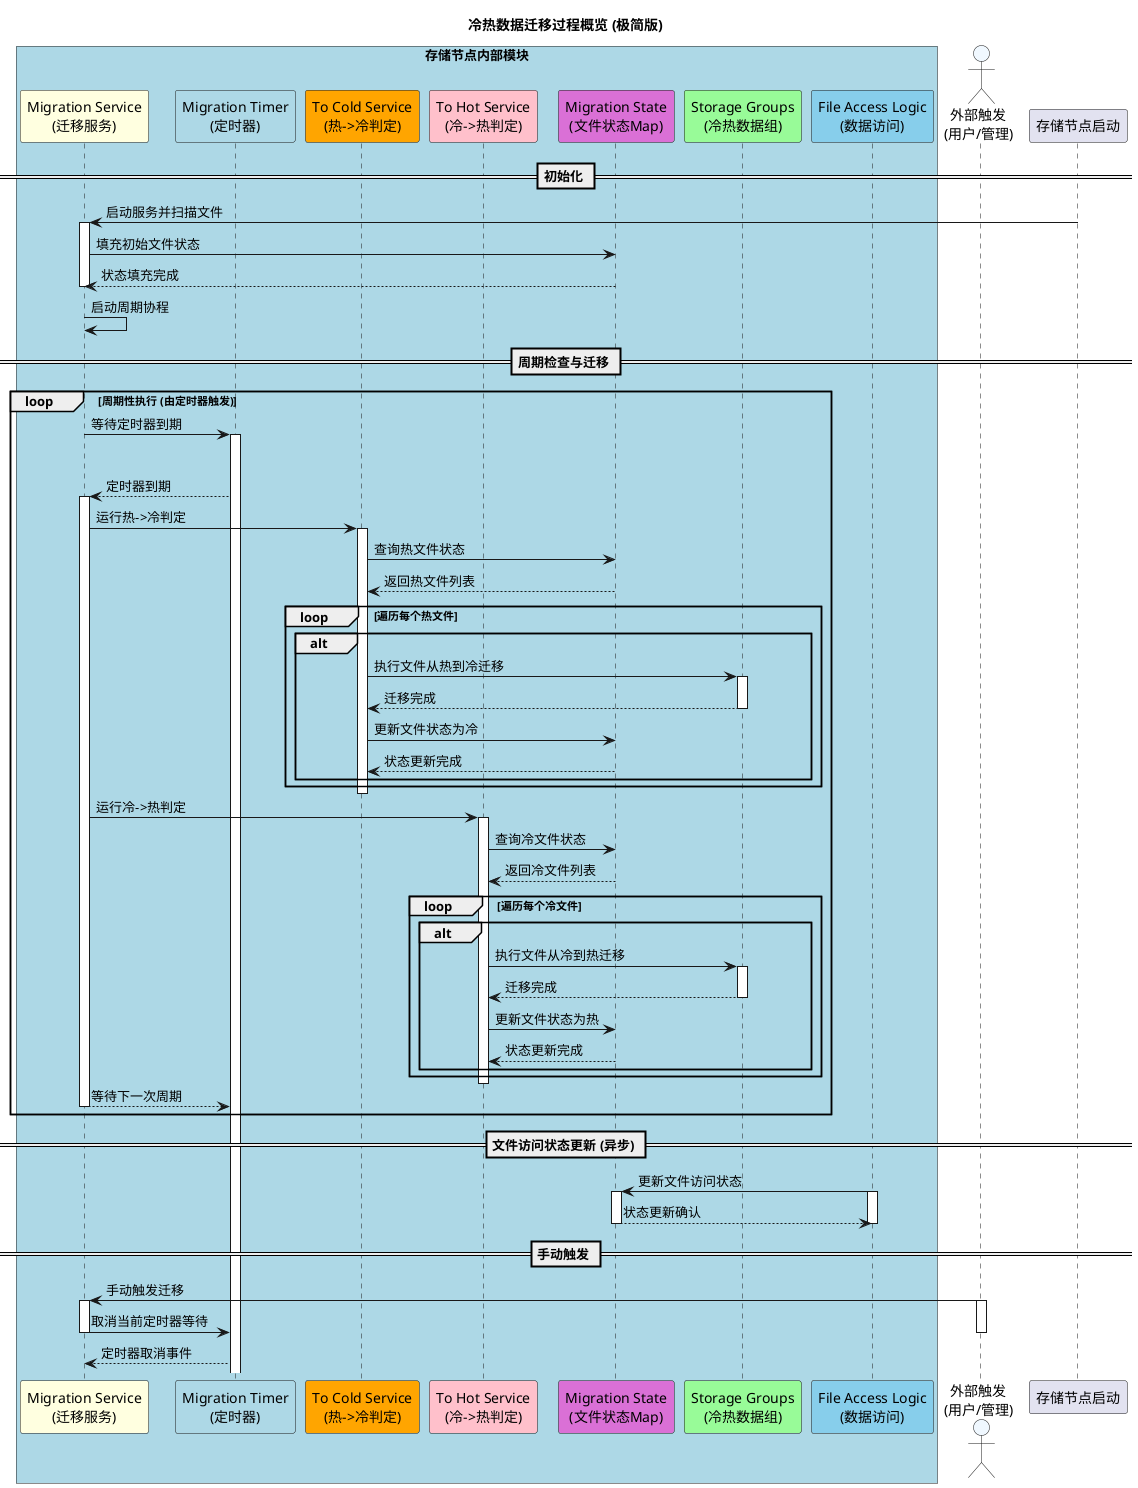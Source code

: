 @startuml

title 冷热数据迁移过程概览 (极简版)

box "存储节点内部模块" #LightBlue
participant "Migration Service\n(迁移服务)" as MigrateSvc #LightYellow
participant "Migration Timer\n(定时器)" as Timer #lightblue
participant "To Cold Service\n(热->冷判定)" as ToColdSvc #orange
participant "To Hot Service\n(冷->热判定)" as ToHotSvc #pink
participant "Migration State\n(文件状态Map)" as State #orchid
participant "Storage Groups\n(冷热数据组)" as StoreGroups #palegreen
participant "File Access Logic\n(数据访问)" as FileAccess #skyblue
end box

actor "外部触发\n(用户/管理)" as External #AliceBlue


== 初始化 ==
"存储节点启动" -> MigrateSvc : 启动服务并扫描文件
activate MigrateSvc
MigrateSvc -> State : 填充初始文件状态
State --> MigrateSvc : 状态填充完成
deactivate MigrateSvc
MigrateSvc -> MigrateSvc : 启动周期协程

== 周期检查与迁移 ==
loop 周期性执行 (由定时器触发)
  MigrateSvc -> Timer : 等待定时器到期
  activate Timer
  deactivate MigrateSvc
  Timer --> MigrateSvc : 定时器到期
  activate MigrateSvc

  ' --- 热到冷处理 ---
  MigrateSvc -> ToColdSvc : 运行热->冷判定
  activate ToColdSvc
  ToColdSvc -> State : 查询热文件状态
  State --> ToColdSvc : 返回热文件列表
  loop 遍历每个热文件
    alt
      ToColdSvc -> StoreGroups : 执行文件从热到冷迁移
      activate StoreGroups
      StoreGroups --> ToColdSvc : 迁移完成
      deactivate StoreGroups
      ToColdSvc -> State : 更新文件状态为冷
      State --> ToColdSvc : 状态更新完成
    end
  end
  deactivate ToColdSvc

  ' --- 冷到热处理 ---
  MigrateSvc -> ToHotSvc : 运行冷->热判定
  activate ToHotSvc
  ToHotSvc -> State : 查询冷文件状态
  State --> ToHotSvc : 返回冷文件列表
  loop 遍历每个冷文件
    alt
      ToHotSvc -> StoreGroups : 执行文件从冷到热迁移
      activate StoreGroups
      StoreGroups --> ToHotSvc : 迁移完成
      deactivate StoreGroups
      ToHotSvc -> State : 更新文件状态为热
      State --> ToHotSvc : 状态更新完成
    end
  end
  deactivate ToHotSvc

  MigrateSvc --> Timer : 等待下一次周期
  deactivate MigrateSvc
end

== 文件访问状态更新 (异步) ==
FileAccess -> State : 更新文件访问状态
activate FileAccess
activate State
State --> FileAccess : 状态更新确认
deactivate State
deactivate FileAccess

== 手动触发 ==
External -> MigrateSvc : 手动触发迁移
activate External
activate MigrateSvc
MigrateSvc -> Timer : 取消当前定时器等待
deactivate MigrateSvc
deactivate External
Timer --> MigrateSvc : 定时器取消事件

@enduml